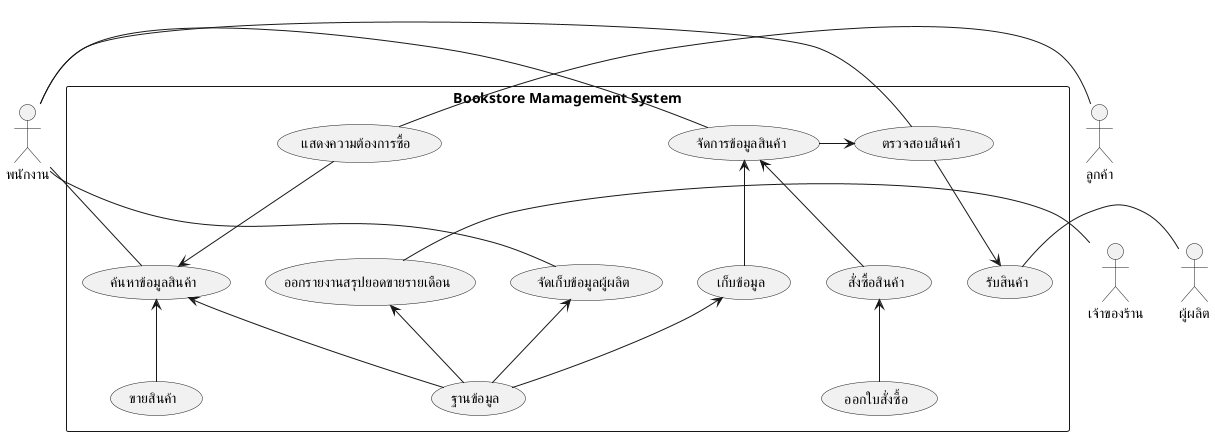 @startuml "Bookstore Mamagement System"
skinparam packageStyle rectangle

:ผู้ผลิต: as Manufacturer
:เจ้าของร้าน: as Admin
:ลูกค้า: as Customer
:พนักงาน: as Staff
rectangle "Bookstore Mamagement System"{
Staff -right- (จัดการข้อมูลสินค้า)
(จัดการข้อมูลสินค้า) <-- (เก็บข้อมูล)
(เก็บข้อมูล) <-- (ฐานข้อมูล)
Staff -- (จัดเก็บข้อมูลผู้ผลิต)
(จัดเก็บข้อมูลผู้ผลิต) <-- (ฐานข้อมูล)
Admin -left- (ออกรายงานสรุปยอดขายรายเดือน)
(ออกรายงานสรุปยอดขายรายเดือน) <-- (ฐานข้อมูล)
Customer -left- (แสดงความต้องการซื้อ)
Staff -right-(ค้นหาข้อมูลสินค้า)
(แสดงความต้องการซื้อ) --> (ค้นหาข้อมูลสินค้า)
(ค้นหาข้อมูลสินค้า) <-- (ฐานข้อมูล)
(ค้นหาข้อมูลสินค้า) <-- (ขายสินค้า)
(จัดการข้อมูลสินค้า) <-- (สั่งซื้อสินค้า)
(สั่งซื้อสินค้า) <-- (ออกใบสั่งซื้อ)
Manufacturer -right- (รับสินค้า)
Staff -right- (ตรวจสอบสินค้า)
(ตรวจสอบสินค้า) --> (รับสินค้า)
(ตรวจสอบสินค้า) <-left- (จัดการข้อมูลสินค้า)
}
@enduml